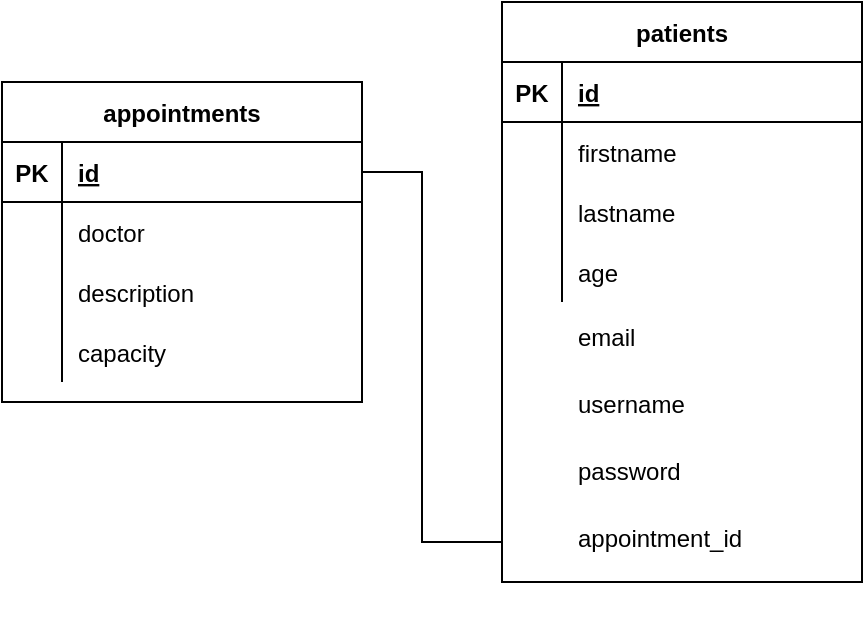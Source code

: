 <mxfile version="14.8.4" type="device"><diagram id="QKNb3AziH3msIT61weC2" name="Page-1"><mxGraphModel dx="398" dy="328" grid="1" gridSize="10" guides="1" tooltips="1" connect="1" arrows="1" fold="1" page="1" pageScale="1" pageWidth="850" pageHeight="1100" math="0" shadow="0"><root><mxCell id="0"/><mxCell id="1" parent="0"/><mxCell id="O52WOcm6CTFsDJhRvSOu-1" value="appointments" style="shape=table;startSize=30;container=1;collapsible=1;childLayout=tableLayout;fixedRows=1;rowLines=0;fontStyle=1;align=center;resizeLast=1;" parent="1" vertex="1"><mxGeometry x="170" y="90" width="180" height="160" as="geometry"/></mxCell><mxCell id="O52WOcm6CTFsDJhRvSOu-2" value="" style="shape=partialRectangle;collapsible=0;dropTarget=0;pointerEvents=0;fillColor=none;top=0;left=0;bottom=1;right=0;points=[[0,0.5],[1,0.5]];portConstraint=eastwest;" parent="O52WOcm6CTFsDJhRvSOu-1" vertex="1"><mxGeometry y="30" width="180" height="30" as="geometry"/></mxCell><mxCell id="O52WOcm6CTFsDJhRvSOu-3" value="PK" style="shape=partialRectangle;connectable=0;fillColor=none;top=0;left=0;bottom=0;right=0;fontStyle=1;overflow=hidden;" parent="O52WOcm6CTFsDJhRvSOu-2" vertex="1"><mxGeometry width="30" height="30" as="geometry"/></mxCell><mxCell id="O52WOcm6CTFsDJhRvSOu-4" value="id" style="shape=partialRectangle;connectable=0;fillColor=none;top=0;left=0;bottom=0;right=0;align=left;spacingLeft=6;fontStyle=5;overflow=hidden;" parent="O52WOcm6CTFsDJhRvSOu-2" vertex="1"><mxGeometry x="30" width="150" height="30" as="geometry"/></mxCell><mxCell id="O52WOcm6CTFsDJhRvSOu-5" value="" style="shape=partialRectangle;collapsible=0;dropTarget=0;pointerEvents=0;fillColor=none;top=0;left=0;bottom=0;right=0;points=[[0,0.5],[1,0.5]];portConstraint=eastwest;" parent="O52WOcm6CTFsDJhRvSOu-1" vertex="1"><mxGeometry y="60" width="180" height="30" as="geometry"/></mxCell><mxCell id="O52WOcm6CTFsDJhRvSOu-6" value="" style="shape=partialRectangle;connectable=0;fillColor=none;top=0;left=0;bottom=0;right=0;editable=1;overflow=hidden;" parent="O52WOcm6CTFsDJhRvSOu-5" vertex="1"><mxGeometry width="30" height="30" as="geometry"/></mxCell><mxCell id="O52WOcm6CTFsDJhRvSOu-7" value="doctor" style="shape=partialRectangle;connectable=0;fillColor=none;top=0;left=0;bottom=0;right=0;align=left;spacingLeft=6;overflow=hidden;" parent="O52WOcm6CTFsDJhRvSOu-5" vertex="1"><mxGeometry x="30" width="150" height="30" as="geometry"/></mxCell><mxCell id="O52WOcm6CTFsDJhRvSOu-8" value="" style="shape=partialRectangle;collapsible=0;dropTarget=0;pointerEvents=0;fillColor=none;top=0;left=0;bottom=0;right=0;points=[[0,0.5],[1,0.5]];portConstraint=eastwest;" parent="O52WOcm6CTFsDJhRvSOu-1" vertex="1"><mxGeometry y="90" width="180" height="30" as="geometry"/></mxCell><mxCell id="O52WOcm6CTFsDJhRvSOu-9" value="" style="shape=partialRectangle;connectable=0;fillColor=none;top=0;left=0;bottom=0;right=0;editable=1;overflow=hidden;" parent="O52WOcm6CTFsDJhRvSOu-8" vertex="1"><mxGeometry width="30" height="30" as="geometry"/></mxCell><mxCell id="O52WOcm6CTFsDJhRvSOu-10" value="description" style="shape=partialRectangle;connectable=0;fillColor=none;top=0;left=0;bottom=0;right=0;align=left;spacingLeft=6;overflow=hidden;" parent="O52WOcm6CTFsDJhRvSOu-8" vertex="1"><mxGeometry x="30" width="150" height="30" as="geometry"/></mxCell><mxCell id="O52WOcm6CTFsDJhRvSOu-11" value="" style="shape=partialRectangle;collapsible=0;dropTarget=0;pointerEvents=0;fillColor=none;top=0;left=0;bottom=0;right=0;points=[[0,0.5],[1,0.5]];portConstraint=eastwest;" parent="O52WOcm6CTFsDJhRvSOu-1" vertex="1"><mxGeometry y="120" width="180" height="30" as="geometry"/></mxCell><mxCell id="O52WOcm6CTFsDJhRvSOu-12" value="" style="shape=partialRectangle;connectable=0;fillColor=none;top=0;left=0;bottom=0;right=0;editable=1;overflow=hidden;" parent="O52WOcm6CTFsDJhRvSOu-11" vertex="1"><mxGeometry width="30" height="30" as="geometry"/></mxCell><mxCell id="O52WOcm6CTFsDJhRvSOu-13" value="capacity" style="shape=partialRectangle;connectable=0;fillColor=none;top=0;left=0;bottom=0;right=0;align=left;spacingLeft=6;overflow=hidden;" parent="O52WOcm6CTFsDJhRvSOu-11" vertex="1"><mxGeometry x="30" width="150" height="30" as="geometry"/></mxCell><mxCell id="O52WOcm6CTFsDJhRvSOu-31" value="" style="group" parent="1" vertex="1" connectable="0"><mxGeometry x="420" y="50" width="180" height="310" as="geometry"/></mxCell><mxCell id="O52WOcm6CTFsDJhRvSOu-14" value="patients" style="shape=table;startSize=30;container=1;collapsible=1;childLayout=tableLayout;fixedRows=1;rowLines=0;fontStyle=1;align=center;resizeLast=1;" parent="O52WOcm6CTFsDJhRvSOu-31" vertex="1"><mxGeometry width="180" height="290" as="geometry"><mxRectangle width="80" height="30" as="alternateBounds"/></mxGeometry></mxCell><mxCell id="O52WOcm6CTFsDJhRvSOu-15" value="" style="shape=partialRectangle;collapsible=0;dropTarget=0;pointerEvents=0;fillColor=none;top=0;left=0;bottom=1;right=0;points=[[0,0.5],[1,0.5]];portConstraint=eastwest;" parent="O52WOcm6CTFsDJhRvSOu-14" vertex="1"><mxGeometry y="30" width="180" height="30" as="geometry"/></mxCell><mxCell id="O52WOcm6CTFsDJhRvSOu-16" value="PK" style="shape=partialRectangle;connectable=0;fillColor=none;top=0;left=0;bottom=0;right=0;fontStyle=1;overflow=hidden;" parent="O52WOcm6CTFsDJhRvSOu-15" vertex="1"><mxGeometry width="30" height="30" as="geometry"/></mxCell><mxCell id="O52WOcm6CTFsDJhRvSOu-17" value="id" style="shape=partialRectangle;connectable=0;fillColor=none;top=0;left=0;bottom=0;right=0;align=left;spacingLeft=6;fontStyle=5;overflow=hidden;" parent="O52WOcm6CTFsDJhRvSOu-15" vertex="1"><mxGeometry x="30" width="150" height="30" as="geometry"/></mxCell><mxCell id="O52WOcm6CTFsDJhRvSOu-18" value="" style="shape=partialRectangle;collapsible=0;dropTarget=0;pointerEvents=0;fillColor=none;top=0;left=0;bottom=0;right=0;points=[[0,0.5],[1,0.5]];portConstraint=eastwest;" parent="O52WOcm6CTFsDJhRvSOu-14" vertex="1"><mxGeometry y="60" width="180" height="30" as="geometry"/></mxCell><mxCell id="O52WOcm6CTFsDJhRvSOu-19" value="" style="shape=partialRectangle;connectable=0;fillColor=none;top=0;left=0;bottom=0;right=0;editable=1;overflow=hidden;" parent="O52WOcm6CTFsDJhRvSOu-18" vertex="1"><mxGeometry width="30" height="30" as="geometry"/></mxCell><mxCell id="O52WOcm6CTFsDJhRvSOu-20" value="firstname" style="shape=partialRectangle;connectable=0;fillColor=none;top=0;left=0;bottom=0;right=0;align=left;spacingLeft=6;overflow=hidden;" parent="O52WOcm6CTFsDJhRvSOu-18" vertex="1"><mxGeometry x="30" width="150" height="30" as="geometry"/></mxCell><mxCell id="O52WOcm6CTFsDJhRvSOu-21" value="" style="shape=partialRectangle;collapsible=0;dropTarget=0;pointerEvents=0;fillColor=none;top=0;left=0;bottom=0;right=0;points=[[0,0.5],[1,0.5]];portConstraint=eastwest;" parent="O52WOcm6CTFsDJhRvSOu-14" vertex="1"><mxGeometry y="90" width="180" height="30" as="geometry"/></mxCell><mxCell id="O52WOcm6CTFsDJhRvSOu-22" value="" style="shape=partialRectangle;connectable=0;fillColor=none;top=0;left=0;bottom=0;right=0;editable=1;overflow=hidden;" parent="O52WOcm6CTFsDJhRvSOu-21" vertex="1"><mxGeometry width="30" height="30" as="geometry"/></mxCell><mxCell id="O52WOcm6CTFsDJhRvSOu-23" value="lastname" style="shape=partialRectangle;connectable=0;fillColor=none;top=0;left=0;bottom=0;right=0;align=left;spacingLeft=6;overflow=hidden;" parent="O52WOcm6CTFsDJhRvSOu-21" vertex="1"><mxGeometry x="30" width="150" height="30" as="geometry"/></mxCell><mxCell id="O52WOcm6CTFsDJhRvSOu-24" value="" style="shape=partialRectangle;collapsible=0;dropTarget=0;pointerEvents=0;fillColor=none;top=0;left=0;bottom=0;right=0;points=[[0,0.5],[1,0.5]];portConstraint=eastwest;" parent="O52WOcm6CTFsDJhRvSOu-14" vertex="1"><mxGeometry y="120" width="180" height="30" as="geometry"/></mxCell><mxCell id="O52WOcm6CTFsDJhRvSOu-25" value="" style="shape=partialRectangle;connectable=0;fillColor=none;top=0;left=0;bottom=0;right=0;editable=1;overflow=hidden;" parent="O52WOcm6CTFsDJhRvSOu-24" vertex="1"><mxGeometry width="30" height="30" as="geometry"/></mxCell><mxCell id="O52WOcm6CTFsDJhRvSOu-26" value="age" style="shape=partialRectangle;connectable=0;fillColor=none;top=0;left=0;bottom=0;right=0;align=left;spacingLeft=6;overflow=hidden;" parent="O52WOcm6CTFsDJhRvSOu-24" vertex="1"><mxGeometry x="30" width="150" height="30" as="geometry"/></mxCell><mxCell id="O52WOcm6CTFsDJhRvSOu-27" value="email" style="shape=partialRectangle;connectable=0;fillColor=none;top=0;left=0;bottom=0;right=0;align=left;spacingLeft=6;overflow=hidden;" parent="O52WOcm6CTFsDJhRvSOu-31" vertex="1"><mxGeometry x="30" y="150.0" width="150" height="33.6" as="geometry"/></mxCell><mxCell id="O52WOcm6CTFsDJhRvSOu-28" value="username" style="shape=partialRectangle;connectable=0;fillColor=none;top=0;left=0;bottom=0;right=0;align=left;spacingLeft=6;overflow=hidden;" parent="O52WOcm6CTFsDJhRvSOu-31" vertex="1"><mxGeometry x="30" y="183.6" width="150" height="33.6" as="geometry"/></mxCell><mxCell id="O52WOcm6CTFsDJhRvSOu-29" value="password" style="shape=partialRectangle;connectable=0;fillColor=none;top=0;left=0;bottom=0;right=0;align=left;spacingLeft=6;overflow=hidden;" parent="O52WOcm6CTFsDJhRvSOu-31" vertex="1"><mxGeometry x="30" y="217.2" width="150" height="33.6" as="geometry"/></mxCell><mxCell id="O52WOcm6CTFsDJhRvSOu-49" value="appointment_id" style="shape=partialRectangle;connectable=0;fillColor=none;top=0;left=0;bottom=0;right=0;align=left;spacingLeft=6;overflow=hidden;" parent="O52WOcm6CTFsDJhRvSOu-31" vertex="1"><mxGeometry x="30" y="250.8" width="150" height="33.6" as="geometry"/></mxCell><mxCell id="O52WOcm6CTFsDJhRvSOu-50" style="edgeStyle=orthogonalEdgeStyle;rounded=0;orthogonalLoop=1;jettySize=auto;html=1;endArrow=none;endFill=0;" parent="1" source="O52WOcm6CTFsDJhRvSOu-2" edge="1"><mxGeometry relative="1" as="geometry"><mxPoint x="420" y="320" as="targetPoint"/><Array as="points"><mxPoint x="380" y="135"/><mxPoint x="380" y="320"/></Array></mxGeometry></mxCell></root></mxGraphModel></diagram></mxfile>